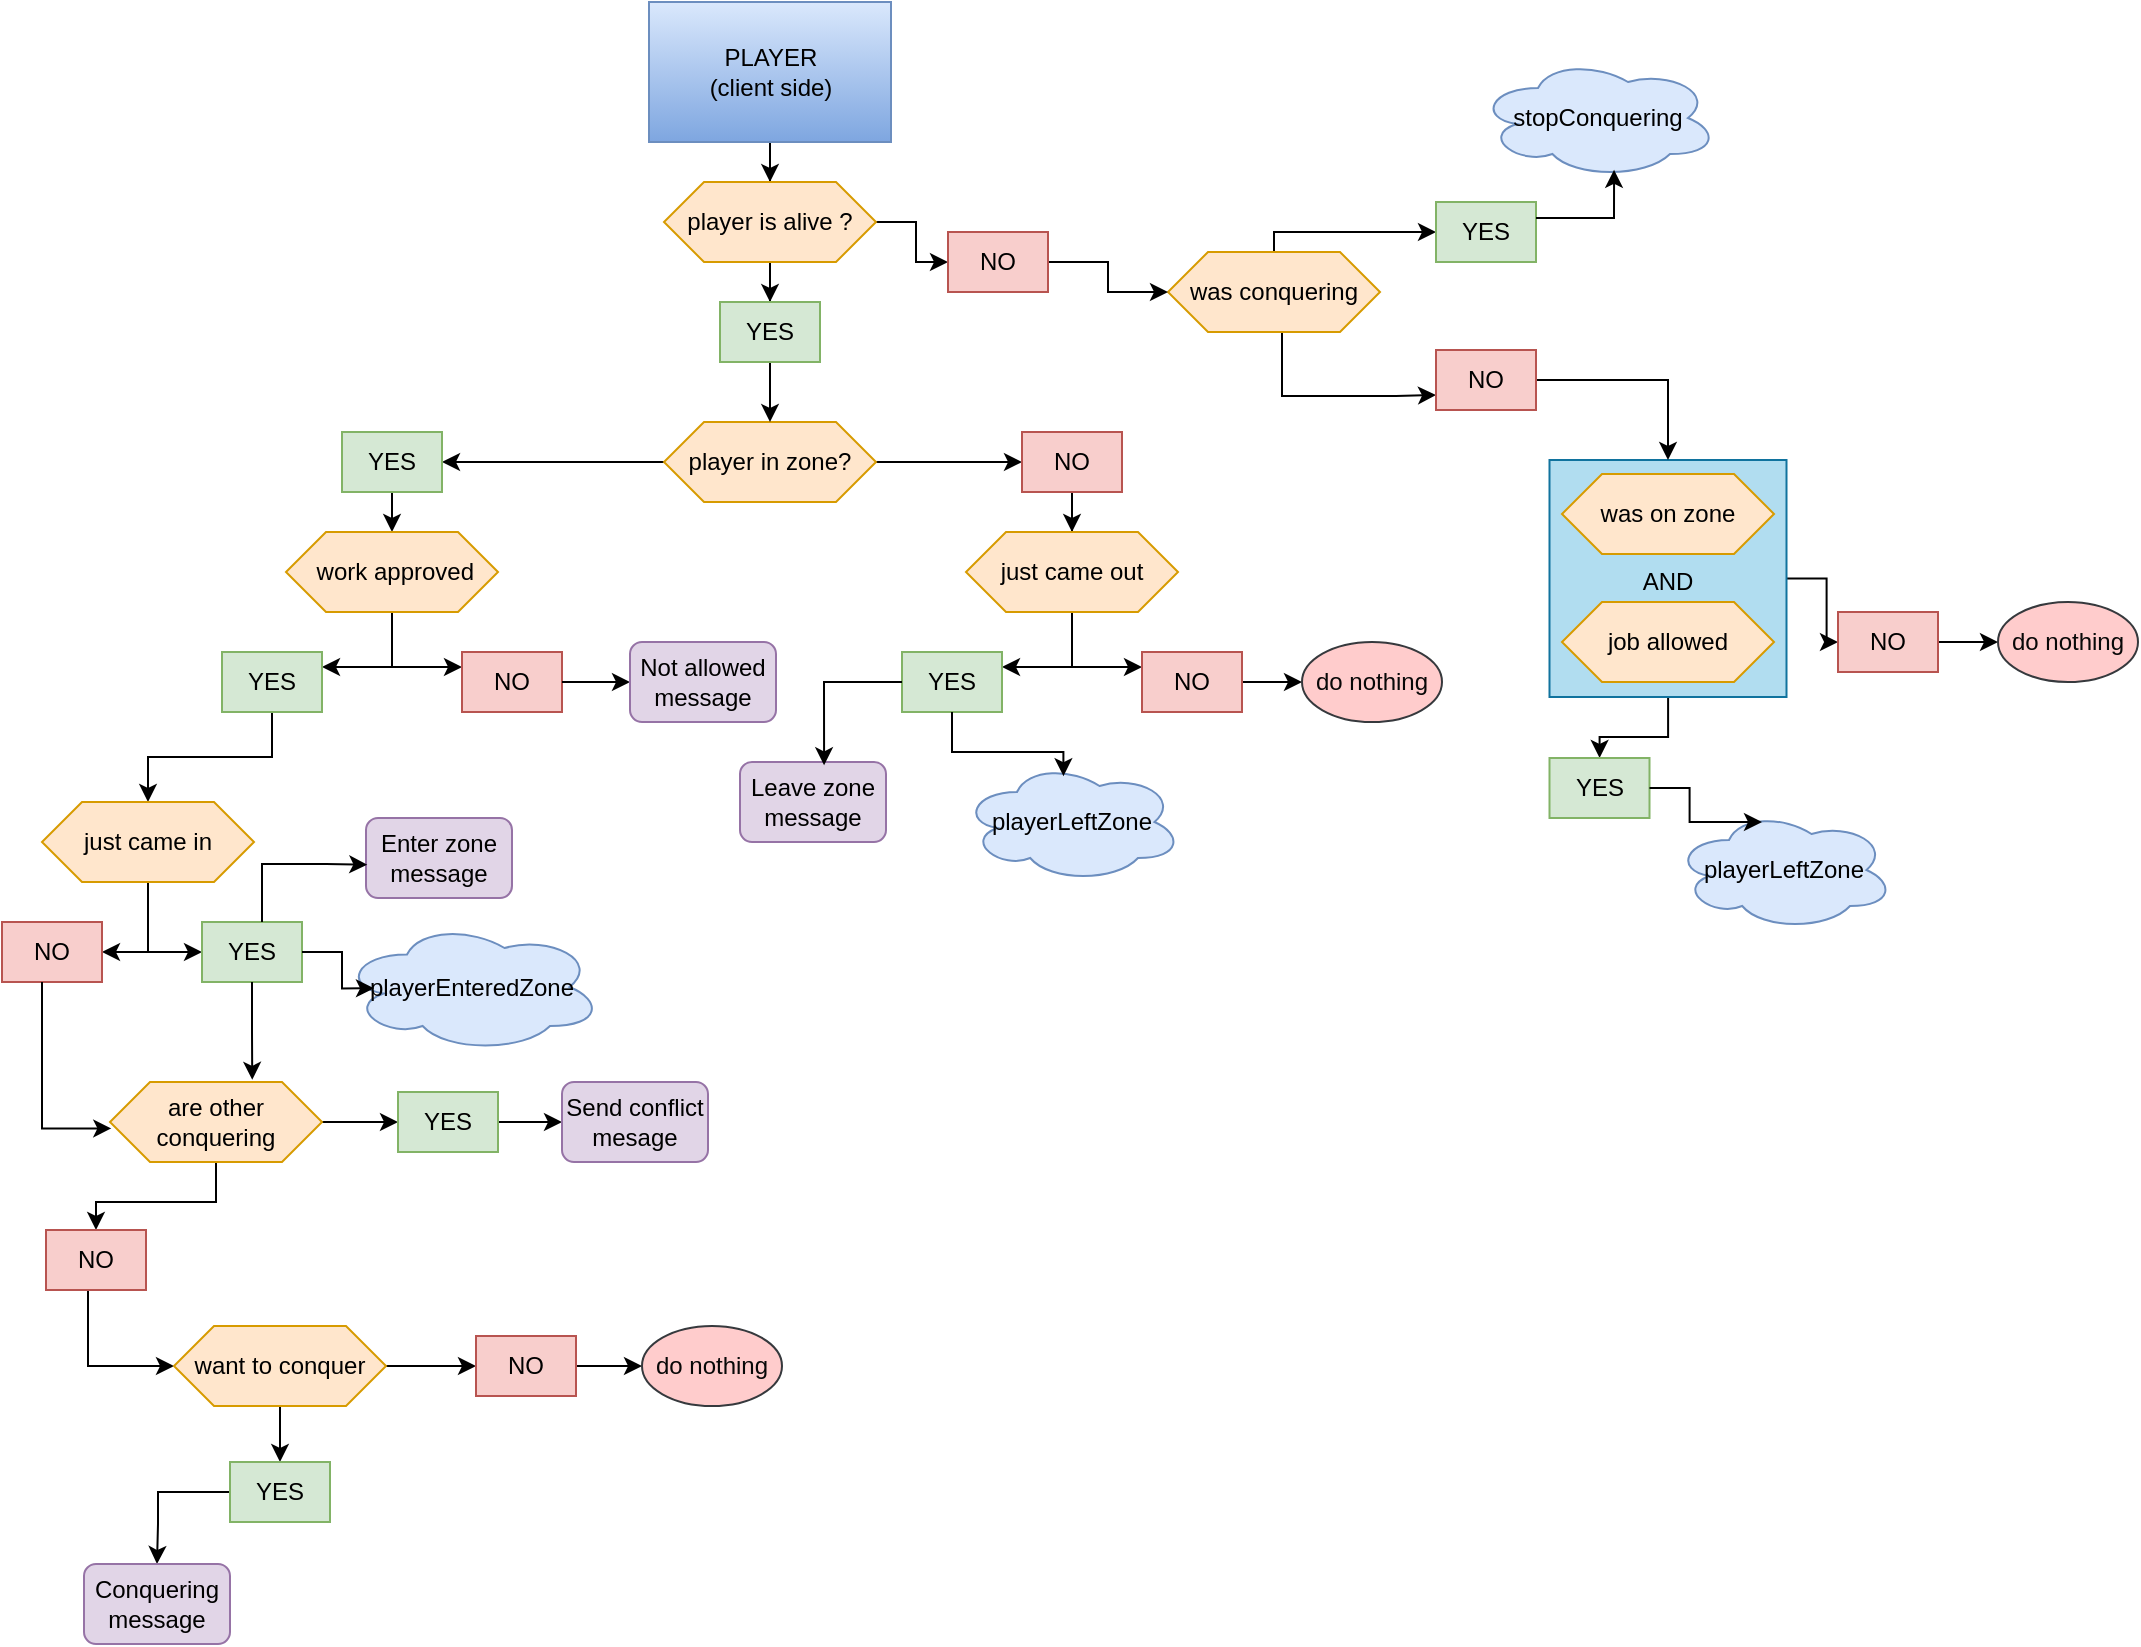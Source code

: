 <mxfile version="24.7.8">
  <diagram name="Página-1" id="OSh0y8ow7ZwcZCNEwB8L">
    <mxGraphModel dx="1199" dy="651" grid="0" gridSize="10" guides="1" tooltips="1" connect="1" arrows="1" fold="1" page="1" pageScale="1" pageWidth="827" pageHeight="1169" math="0" shadow="0">
      <root>
        <mxCell id="0" />
        <mxCell id="1" parent="0" />
        <mxCell id="Vn6lrdpjVvFAqSHbzr8f-161" style="edgeStyle=orthogonalEdgeStyle;rounded=0;orthogonalLoop=1;jettySize=auto;html=1;entryX=0;entryY=0.5;entryDx=0;entryDy=0;" edge="1" parent="1" source="Vn6lrdpjVvFAqSHbzr8f-154" target="Vn6lrdpjVvFAqSHbzr8f-159">
          <mxGeometry relative="1" as="geometry" />
        </mxCell>
        <mxCell id="Vn6lrdpjVvFAqSHbzr8f-163" style="edgeStyle=orthogonalEdgeStyle;rounded=0;orthogonalLoop=1;jettySize=auto;html=1;" edge="1" parent="1" source="Vn6lrdpjVvFAqSHbzr8f-154" target="Vn6lrdpjVvFAqSHbzr8f-75">
          <mxGeometry relative="1" as="geometry" />
        </mxCell>
        <mxCell id="Vn6lrdpjVvFAqSHbzr8f-154" value="" style="whiteSpace=wrap;html=1;aspect=fixed;fillColor=#b1ddf0;strokeColor=#10739e;" vertex="1" parent="1">
          <mxGeometry x="793.75" y="229" width="118.5" height="118.5" as="geometry" />
        </mxCell>
        <mxCell id="Vn6lrdpjVvFAqSHbzr8f-62" style="edgeStyle=orthogonalEdgeStyle;rounded=0;orthogonalLoop=1;jettySize=auto;html=1;entryX=0.5;entryY=0;entryDx=0;entryDy=0;" edge="1" parent="1" source="Vn6lrdpjVvFAqSHbzr8f-1" target="Vn6lrdpjVvFAqSHbzr8f-61">
          <mxGeometry relative="1" as="geometry" />
        </mxCell>
        <mxCell id="Vn6lrdpjVvFAqSHbzr8f-1" value="PLAYER&lt;div&gt;(client side)&lt;/div&gt;" style="rounded=0;whiteSpace=wrap;html=1;fillColor=#dae8fc;strokeColor=#6c8ebf;gradientColor=#7ea6e0;" vertex="1" parent="1">
          <mxGeometry x="343.5" width="121" height="70" as="geometry" />
        </mxCell>
        <mxCell id="Vn6lrdpjVvFAqSHbzr8f-40" style="edgeStyle=orthogonalEdgeStyle;rounded=0;orthogonalLoop=1;jettySize=auto;html=1;entryX=1;entryY=0.5;entryDx=0;entryDy=0;" edge="1" parent="1" source="Vn6lrdpjVvFAqSHbzr8f-2" target="Vn6lrdpjVvFAqSHbzr8f-6">
          <mxGeometry relative="1" as="geometry" />
        </mxCell>
        <mxCell id="Vn6lrdpjVvFAqSHbzr8f-41" style="edgeStyle=orthogonalEdgeStyle;rounded=0;orthogonalLoop=1;jettySize=auto;html=1;entryX=0;entryY=0.5;entryDx=0;entryDy=0;" edge="1" parent="1" source="Vn6lrdpjVvFAqSHbzr8f-2" target="Vn6lrdpjVvFAqSHbzr8f-7">
          <mxGeometry relative="1" as="geometry" />
        </mxCell>
        <mxCell id="Vn6lrdpjVvFAqSHbzr8f-2" value="player in zone?" style="shape=hexagon;perimeter=hexagonPerimeter2;whiteSpace=wrap;html=1;fixedSize=1;fillColor=#ffe6cc;strokeColor=#d79b00;" vertex="1" parent="1">
          <mxGeometry x="351" y="210" width="106" height="40" as="geometry" />
        </mxCell>
        <mxCell id="Vn6lrdpjVvFAqSHbzr8f-45" style="edgeStyle=orthogonalEdgeStyle;rounded=0;orthogonalLoop=1;jettySize=auto;html=1;entryX=0.5;entryY=0;entryDx=0;entryDy=0;" edge="1" parent="1" source="Vn6lrdpjVvFAqSHbzr8f-6">
          <mxGeometry relative="1" as="geometry">
            <mxPoint x="215.0" y="265" as="targetPoint" />
          </mxGeometry>
        </mxCell>
        <mxCell id="Vn6lrdpjVvFAqSHbzr8f-6" value="YES" style="rounded=0;whiteSpace=wrap;html=1;fillColor=#d5e8d4;strokeColor=#82b366;" vertex="1" parent="1">
          <mxGeometry x="190" y="215" width="50" height="30" as="geometry" />
        </mxCell>
        <mxCell id="Vn6lrdpjVvFAqSHbzr8f-44" style="edgeStyle=orthogonalEdgeStyle;rounded=0;orthogonalLoop=1;jettySize=auto;html=1;entryX=0.5;entryY=0;entryDx=0;entryDy=0;" edge="1" parent="1" source="Vn6lrdpjVvFAqSHbzr8f-7" target="Vn6lrdpjVvFAqSHbzr8f-43">
          <mxGeometry relative="1" as="geometry" />
        </mxCell>
        <mxCell id="Vn6lrdpjVvFAqSHbzr8f-7" value="NO" style="rounded=0;whiteSpace=wrap;html=1;fillColor=#f8cecc;strokeColor=#b85450;" vertex="1" parent="1">
          <mxGeometry x="530" y="215" width="50" height="30" as="geometry" />
        </mxCell>
        <mxCell id="Vn6lrdpjVvFAqSHbzr8f-20" value="playerLeftZone" style="ellipse;shape=cloud;whiteSpace=wrap;html=1;fillColor=#dae8fc;strokeColor=#6c8ebf;" vertex="1" parent="1">
          <mxGeometry x="856" y="404" width="110" height="60" as="geometry" />
        </mxCell>
        <mxCell id="Vn6lrdpjVvFAqSHbzr8f-49" style="edgeStyle=orthogonalEdgeStyle;rounded=0;orthogonalLoop=1;jettySize=auto;html=1;entryX=0;entryY=0.25;entryDx=0;entryDy=0;" edge="1" parent="1" source="Vn6lrdpjVvFAqSHbzr8f-43" target="Vn6lrdpjVvFAqSHbzr8f-46">
          <mxGeometry relative="1" as="geometry" />
        </mxCell>
        <mxCell id="Vn6lrdpjVvFAqSHbzr8f-51" style="edgeStyle=orthogonalEdgeStyle;rounded=0;orthogonalLoop=1;jettySize=auto;html=1;entryX=1;entryY=0.25;entryDx=0;entryDy=0;" edge="1" parent="1" source="Vn6lrdpjVvFAqSHbzr8f-43" target="Vn6lrdpjVvFAqSHbzr8f-50">
          <mxGeometry relative="1" as="geometry" />
        </mxCell>
        <mxCell id="Vn6lrdpjVvFAqSHbzr8f-43" value="just came out" style="shape=hexagon;perimeter=hexagonPerimeter2;whiteSpace=wrap;html=1;fixedSize=1;fillColor=#ffe6cc;strokeColor=#d79b00;" vertex="1" parent="1">
          <mxGeometry x="502" y="265" width="106" height="40" as="geometry" />
        </mxCell>
        <mxCell id="Vn6lrdpjVvFAqSHbzr8f-58" style="edgeStyle=orthogonalEdgeStyle;rounded=0;orthogonalLoop=1;jettySize=auto;html=1;" edge="1" parent="1" source="Vn6lrdpjVvFAqSHbzr8f-46" target="Vn6lrdpjVvFAqSHbzr8f-57">
          <mxGeometry relative="1" as="geometry" />
        </mxCell>
        <mxCell id="Vn6lrdpjVvFAqSHbzr8f-46" value="NO" style="rounded=0;whiteSpace=wrap;html=1;fillColor=#f8cecc;strokeColor=#b85450;" vertex="1" parent="1">
          <mxGeometry x="590" y="325" width="50" height="30" as="geometry" />
        </mxCell>
        <mxCell id="Vn6lrdpjVvFAqSHbzr8f-50" value="YES" style="rounded=0;whiteSpace=wrap;html=1;fillColor=#d5e8d4;strokeColor=#82b366;" vertex="1" parent="1">
          <mxGeometry x="470" y="325" width="50" height="30" as="geometry" />
        </mxCell>
        <mxCell id="Vn6lrdpjVvFAqSHbzr8f-52" style="edgeStyle=orthogonalEdgeStyle;rounded=0;orthogonalLoop=1;jettySize=auto;html=1;entryX=0;entryY=0.25;entryDx=0;entryDy=0;" edge="1" parent="1" source="Vn6lrdpjVvFAqSHbzr8f-54" target="Vn6lrdpjVvFAqSHbzr8f-55">
          <mxGeometry relative="1" as="geometry" />
        </mxCell>
        <mxCell id="Vn6lrdpjVvFAqSHbzr8f-53" style="edgeStyle=orthogonalEdgeStyle;rounded=0;orthogonalLoop=1;jettySize=auto;html=1;entryX=1;entryY=0.25;entryDx=0;entryDy=0;" edge="1" parent="1" source="Vn6lrdpjVvFAqSHbzr8f-54" target="Vn6lrdpjVvFAqSHbzr8f-56">
          <mxGeometry relative="1" as="geometry" />
        </mxCell>
        <mxCell id="Vn6lrdpjVvFAqSHbzr8f-54" value="&amp;nbsp;work approved" style="shape=hexagon;perimeter=hexagonPerimeter2;whiteSpace=wrap;html=1;fixedSize=1;fillColor=#ffe6cc;strokeColor=#d79b00;" vertex="1" parent="1">
          <mxGeometry x="162" y="265" width="106" height="40" as="geometry" />
        </mxCell>
        <mxCell id="Vn6lrdpjVvFAqSHbzr8f-55" value="NO" style="rounded=0;whiteSpace=wrap;html=1;fillColor=#f8cecc;strokeColor=#b85450;" vertex="1" parent="1">
          <mxGeometry x="250" y="325" width="50" height="30" as="geometry" />
        </mxCell>
        <mxCell id="Vn6lrdpjVvFAqSHbzr8f-83" style="edgeStyle=orthogonalEdgeStyle;rounded=0;orthogonalLoop=1;jettySize=auto;html=1;entryX=0.5;entryY=0;entryDx=0;entryDy=0;" edge="1" parent="1" source="Vn6lrdpjVvFAqSHbzr8f-56" target="Vn6lrdpjVvFAqSHbzr8f-82">
          <mxGeometry relative="1" as="geometry" />
        </mxCell>
        <mxCell id="Vn6lrdpjVvFAqSHbzr8f-56" value="YES" style="rounded=0;whiteSpace=wrap;html=1;fillColor=#d5e8d4;strokeColor=#82b366;" vertex="1" parent="1">
          <mxGeometry x="130" y="325" width="50" height="30" as="geometry" />
        </mxCell>
        <mxCell id="Vn6lrdpjVvFAqSHbzr8f-57" value="&lt;font color=&quot;#080808&quot;&gt;do nothing&lt;/font&gt;" style="ellipse;whiteSpace=wrap;html=1;fillColor=#ffcccc;strokeColor=#36393d;fillStyle=solid;" vertex="1" parent="1">
          <mxGeometry x="670" y="320" width="70" height="40" as="geometry" />
        </mxCell>
        <mxCell id="Vn6lrdpjVvFAqSHbzr8f-64" style="edgeStyle=orthogonalEdgeStyle;rounded=0;orthogonalLoop=1;jettySize=auto;html=1;" edge="1" parent="1" source="Vn6lrdpjVvFAqSHbzr8f-61" target="Vn6lrdpjVvFAqSHbzr8f-63">
          <mxGeometry relative="1" as="geometry" />
        </mxCell>
        <mxCell id="Vn6lrdpjVvFAqSHbzr8f-139" style="edgeStyle=orthogonalEdgeStyle;rounded=0;orthogonalLoop=1;jettySize=auto;html=1;entryX=0;entryY=0.5;entryDx=0;entryDy=0;" edge="1" parent="1" source="Vn6lrdpjVvFAqSHbzr8f-61" target="Vn6lrdpjVvFAqSHbzr8f-138">
          <mxGeometry relative="1" as="geometry" />
        </mxCell>
        <mxCell id="Vn6lrdpjVvFAqSHbzr8f-61" value="player is alive ?" style="shape=hexagon;perimeter=hexagonPerimeter2;whiteSpace=wrap;html=1;fixedSize=1;fillColor=#ffe6cc;strokeColor=#d79b00;" vertex="1" parent="1">
          <mxGeometry x="351" y="90" width="106" height="40" as="geometry" />
        </mxCell>
        <mxCell id="Vn6lrdpjVvFAqSHbzr8f-65" style="edgeStyle=orthogonalEdgeStyle;rounded=0;orthogonalLoop=1;jettySize=auto;html=1;entryX=0.5;entryY=0;entryDx=0;entryDy=0;" edge="1" parent="1" source="Vn6lrdpjVvFAqSHbzr8f-63" target="Vn6lrdpjVvFAqSHbzr8f-2">
          <mxGeometry relative="1" as="geometry" />
        </mxCell>
        <mxCell id="Vn6lrdpjVvFAqSHbzr8f-63" value="YES" style="rounded=0;whiteSpace=wrap;html=1;fillColor=#d5e8d4;strokeColor=#82b366;" vertex="1" parent="1">
          <mxGeometry x="379" y="150" width="50" height="30" as="geometry" />
        </mxCell>
        <mxCell id="Vn6lrdpjVvFAqSHbzr8f-68" value="was on zone" style="shape=hexagon;perimeter=hexagonPerimeter2;whiteSpace=wrap;html=1;fixedSize=1;fillColor=#ffe6cc;strokeColor=#d79b00;" vertex="1" parent="1">
          <mxGeometry x="800" y="236" width="106" height="40" as="geometry" />
        </mxCell>
        <mxCell id="Vn6lrdpjVvFAqSHbzr8f-75" value="YES" style="rounded=0;whiteSpace=wrap;html=1;fillColor=#d5e8d4;strokeColor=#82b366;" vertex="1" parent="1">
          <mxGeometry x="793.75" y="378" width="50" height="30" as="geometry" />
        </mxCell>
        <mxCell id="Vn6lrdpjVvFAqSHbzr8f-80" value="playerLeftZone" style="ellipse;shape=cloud;whiteSpace=wrap;html=1;fillColor=#dae8fc;strokeColor=#6c8ebf;" vertex="1" parent="1">
          <mxGeometry x="500" y="380" width="110" height="60" as="geometry" />
        </mxCell>
        <mxCell id="Vn6lrdpjVvFAqSHbzr8f-87" style="edgeStyle=orthogonalEdgeStyle;rounded=0;orthogonalLoop=1;jettySize=auto;html=1;entryX=0;entryY=0.5;entryDx=0;entryDy=0;" edge="1" parent="1" source="Vn6lrdpjVvFAqSHbzr8f-82" target="Vn6lrdpjVvFAqSHbzr8f-86">
          <mxGeometry relative="1" as="geometry" />
        </mxCell>
        <mxCell id="Vn6lrdpjVvFAqSHbzr8f-89" style="edgeStyle=orthogonalEdgeStyle;rounded=0;orthogonalLoop=1;jettySize=auto;html=1;entryX=1;entryY=0.5;entryDx=0;entryDy=0;" edge="1" parent="1" source="Vn6lrdpjVvFAqSHbzr8f-82" target="Vn6lrdpjVvFAqSHbzr8f-88">
          <mxGeometry relative="1" as="geometry" />
        </mxCell>
        <mxCell id="Vn6lrdpjVvFAqSHbzr8f-82" value="just came in" style="shape=hexagon;perimeter=hexagonPerimeter2;whiteSpace=wrap;html=1;fixedSize=1;fillColor=#ffe6cc;strokeColor=#d79b00;" vertex="1" parent="1">
          <mxGeometry x="40" y="400" width="106" height="40" as="geometry" />
        </mxCell>
        <mxCell id="Vn6lrdpjVvFAqSHbzr8f-85" style="edgeStyle=orthogonalEdgeStyle;rounded=0;orthogonalLoop=1;jettySize=auto;html=1;entryX=0.461;entryY=0.118;entryDx=0;entryDy=0;entryPerimeter=0;" edge="1" parent="1" source="Vn6lrdpjVvFAqSHbzr8f-50" target="Vn6lrdpjVvFAqSHbzr8f-80">
          <mxGeometry relative="1" as="geometry">
            <Array as="points">
              <mxPoint x="495" y="375" />
              <mxPoint x="551" y="375" />
            </Array>
          </mxGeometry>
        </mxCell>
        <mxCell id="Vn6lrdpjVvFAqSHbzr8f-86" value="YES" style="rounded=0;whiteSpace=wrap;html=1;fillColor=#d5e8d4;strokeColor=#82b366;" vertex="1" parent="1">
          <mxGeometry x="120" y="460" width="50" height="30" as="geometry" />
        </mxCell>
        <mxCell id="Vn6lrdpjVvFAqSHbzr8f-88" value="NO" style="rounded=0;whiteSpace=wrap;html=1;fillColor=#f8cecc;strokeColor=#b85450;" vertex="1" parent="1">
          <mxGeometry x="20" y="460" width="50" height="30" as="geometry" />
        </mxCell>
        <mxCell id="Vn6lrdpjVvFAqSHbzr8f-92" value="playerEnteredZone" style="ellipse;shape=cloud;whiteSpace=wrap;html=1;fillColor=#dae8fc;strokeColor=#6c8ebf;" vertex="1" parent="1">
          <mxGeometry x="190" y="460" width="130" height="65" as="geometry" />
        </mxCell>
        <mxCell id="Vn6lrdpjVvFAqSHbzr8f-93" style="edgeStyle=orthogonalEdgeStyle;rounded=0;orthogonalLoop=1;jettySize=auto;html=1;entryX=0.123;entryY=0.51;entryDx=0;entryDy=0;entryPerimeter=0;" edge="1" parent="1" source="Vn6lrdpjVvFAqSHbzr8f-86" target="Vn6lrdpjVvFAqSHbzr8f-92">
          <mxGeometry relative="1" as="geometry" />
        </mxCell>
        <mxCell id="Vn6lrdpjVvFAqSHbzr8f-100" style="edgeStyle=orthogonalEdgeStyle;rounded=0;orthogonalLoop=1;jettySize=auto;html=1;entryX=0;entryY=0;entryDx=0;entryDy=20;entryPerimeter=0;" edge="1" parent="1" source="Vn6lrdpjVvFAqSHbzr8f-55">
          <mxGeometry relative="1" as="geometry">
            <mxPoint x="334" y="340" as="targetPoint" />
          </mxGeometry>
        </mxCell>
        <mxCell id="Vn6lrdpjVvFAqSHbzr8f-112" style="edgeStyle=orthogonalEdgeStyle;rounded=0;orthogonalLoop=1;jettySize=auto;html=1;entryX=0.5;entryY=0;entryDx=0;entryDy=0;" edge="1" parent="1" source="Vn6lrdpjVvFAqSHbzr8f-102" target="Vn6lrdpjVvFAqSHbzr8f-105">
          <mxGeometry relative="1" as="geometry" />
        </mxCell>
        <mxCell id="Vn6lrdpjVvFAqSHbzr8f-114" style="edgeStyle=orthogonalEdgeStyle;rounded=0;orthogonalLoop=1;jettySize=auto;html=1;" edge="1" parent="1" source="Vn6lrdpjVvFAqSHbzr8f-102" target="Vn6lrdpjVvFAqSHbzr8f-113">
          <mxGeometry relative="1" as="geometry" />
        </mxCell>
        <mxCell id="Vn6lrdpjVvFAqSHbzr8f-102" value="are other conquering" style="shape=hexagon;perimeter=hexagonPerimeter2;whiteSpace=wrap;html=1;fixedSize=1;fillColor=#ffe6cc;strokeColor=#d79b00;" vertex="1" parent="1">
          <mxGeometry x="74" y="540" width="106" height="40" as="geometry" />
        </mxCell>
        <mxCell id="Vn6lrdpjVvFAqSHbzr8f-103" style="edgeStyle=orthogonalEdgeStyle;rounded=0;orthogonalLoop=1;jettySize=auto;html=1;entryX=0.006;entryY=0.58;entryDx=0;entryDy=0;entryPerimeter=0;" edge="1" parent="1" source="Vn6lrdpjVvFAqSHbzr8f-88" target="Vn6lrdpjVvFAqSHbzr8f-102">
          <mxGeometry relative="1" as="geometry">
            <Array as="points">
              <mxPoint x="40" y="563" />
            </Array>
          </mxGeometry>
        </mxCell>
        <mxCell id="Vn6lrdpjVvFAqSHbzr8f-104" style="edgeStyle=orthogonalEdgeStyle;rounded=0;orthogonalLoop=1;jettySize=auto;html=1;entryX=0.671;entryY=-0.027;entryDx=0;entryDy=0;entryPerimeter=0;" edge="1" parent="1" source="Vn6lrdpjVvFAqSHbzr8f-86" target="Vn6lrdpjVvFAqSHbzr8f-102">
          <mxGeometry relative="1" as="geometry" />
        </mxCell>
        <mxCell id="Vn6lrdpjVvFAqSHbzr8f-120" style="edgeStyle=orthogonalEdgeStyle;rounded=0;orthogonalLoop=1;jettySize=auto;html=1;entryX=0;entryY=0.5;entryDx=0;entryDy=0;" edge="1" parent="1" source="Vn6lrdpjVvFAqSHbzr8f-105" target="Vn6lrdpjVvFAqSHbzr8f-118">
          <mxGeometry relative="1" as="geometry">
            <Array as="points">
              <mxPoint x="63" y="682" />
            </Array>
          </mxGeometry>
        </mxCell>
        <mxCell id="Vn6lrdpjVvFAqSHbzr8f-105" value="NO" style="rounded=0;whiteSpace=wrap;html=1;fillColor=#f8cecc;strokeColor=#b85450;" vertex="1" parent="1">
          <mxGeometry x="42" y="614" width="50" height="30" as="geometry" />
        </mxCell>
        <mxCell id="Vn6lrdpjVvFAqSHbzr8f-110" value="Not allowed message" style="rounded=1;whiteSpace=wrap;html=1;fillColor=#e1d5e7;strokeColor=#9673a6;" vertex="1" parent="1">
          <mxGeometry x="334" y="320" width="73" height="40" as="geometry" />
        </mxCell>
        <mxCell id="Vn6lrdpjVvFAqSHbzr8f-117" style="edgeStyle=orthogonalEdgeStyle;rounded=0;orthogonalLoop=1;jettySize=auto;html=1;" edge="1" parent="1" source="Vn6lrdpjVvFAqSHbzr8f-113" target="Vn6lrdpjVvFAqSHbzr8f-116">
          <mxGeometry relative="1" as="geometry" />
        </mxCell>
        <mxCell id="Vn6lrdpjVvFAqSHbzr8f-113" value="YES" style="rounded=0;whiteSpace=wrap;html=1;fillColor=#d5e8d4;strokeColor=#82b366;" vertex="1" parent="1">
          <mxGeometry x="218" y="545" width="50" height="30" as="geometry" />
        </mxCell>
        <mxCell id="Vn6lrdpjVvFAqSHbzr8f-116" value="Send conflict mesage" style="rounded=1;whiteSpace=wrap;html=1;fillColor=#e1d5e7;strokeColor=#9673a6;" vertex="1" parent="1">
          <mxGeometry x="300" y="540" width="73" height="40" as="geometry" />
        </mxCell>
        <mxCell id="Vn6lrdpjVvFAqSHbzr8f-122" style="edgeStyle=orthogonalEdgeStyle;rounded=0;orthogonalLoop=1;jettySize=auto;html=1;entryX=0.5;entryY=0;entryDx=0;entryDy=0;" edge="1" parent="1" source="Vn6lrdpjVvFAqSHbzr8f-118" target="Vn6lrdpjVvFAqSHbzr8f-121">
          <mxGeometry relative="1" as="geometry" />
        </mxCell>
        <mxCell id="Vn6lrdpjVvFAqSHbzr8f-124" style="edgeStyle=orthogonalEdgeStyle;rounded=0;orthogonalLoop=1;jettySize=auto;html=1;" edge="1" parent="1" source="Vn6lrdpjVvFAqSHbzr8f-118" target="Vn6lrdpjVvFAqSHbzr8f-123">
          <mxGeometry relative="1" as="geometry" />
        </mxCell>
        <mxCell id="Vn6lrdpjVvFAqSHbzr8f-118" value="want to conquer" style="shape=hexagon;perimeter=hexagonPerimeter2;whiteSpace=wrap;html=1;fixedSize=1;fillColor=#ffe6cc;strokeColor=#d79b00;" vertex="1" parent="1">
          <mxGeometry x="106" y="662" width="106" height="40" as="geometry" />
        </mxCell>
        <mxCell id="Vn6lrdpjVvFAqSHbzr8f-134" style="edgeStyle=orthogonalEdgeStyle;rounded=0;orthogonalLoop=1;jettySize=auto;html=1;entryX=0.5;entryY=0;entryDx=0;entryDy=0;" edge="1" parent="1" source="Vn6lrdpjVvFAqSHbzr8f-121" target="Vn6lrdpjVvFAqSHbzr8f-133">
          <mxGeometry relative="1" as="geometry">
            <Array as="points">
              <mxPoint x="98" y="745" />
              <mxPoint x="98" y="761" />
              <mxPoint x="98" y="761" />
            </Array>
          </mxGeometry>
        </mxCell>
        <mxCell id="Vn6lrdpjVvFAqSHbzr8f-121" value="YES" style="rounded=0;whiteSpace=wrap;html=1;fillColor=#d5e8d4;strokeColor=#82b366;" vertex="1" parent="1">
          <mxGeometry x="134" y="730" width="50" height="30" as="geometry" />
        </mxCell>
        <mxCell id="Vn6lrdpjVvFAqSHbzr8f-126" style="edgeStyle=orthogonalEdgeStyle;rounded=0;orthogonalLoop=1;jettySize=auto;html=1;" edge="1" parent="1" source="Vn6lrdpjVvFAqSHbzr8f-123" target="Vn6lrdpjVvFAqSHbzr8f-125">
          <mxGeometry relative="1" as="geometry" />
        </mxCell>
        <mxCell id="Vn6lrdpjVvFAqSHbzr8f-123" value="NO" style="rounded=0;whiteSpace=wrap;html=1;fillColor=#f8cecc;strokeColor=#b85450;" vertex="1" parent="1">
          <mxGeometry x="257" y="667" width="50" height="30" as="geometry" />
        </mxCell>
        <mxCell id="Vn6lrdpjVvFAqSHbzr8f-125" value="&lt;font color=&quot;#080808&quot;&gt;do nothing&lt;/font&gt;" style="ellipse;whiteSpace=wrap;html=1;fillColor=#ffcccc;strokeColor=#36393d;fillStyle=solid;" vertex="1" parent="1">
          <mxGeometry x="340" y="662" width="70" height="40" as="geometry" />
        </mxCell>
        <mxCell id="Vn6lrdpjVvFAqSHbzr8f-128" value="Leave zone message" style="rounded=1;whiteSpace=wrap;html=1;fillColor=#e1d5e7;strokeColor=#9673a6;" vertex="1" parent="1">
          <mxGeometry x="389" y="380" width="73" height="40" as="geometry" />
        </mxCell>
        <mxCell id="Vn6lrdpjVvFAqSHbzr8f-129" style="edgeStyle=orthogonalEdgeStyle;rounded=0;orthogonalLoop=1;jettySize=auto;html=1;entryX=0.576;entryY=0.041;entryDx=0;entryDy=0;entryPerimeter=0;" edge="1" parent="1" source="Vn6lrdpjVvFAqSHbzr8f-50" target="Vn6lrdpjVvFAqSHbzr8f-128">
          <mxGeometry relative="1" as="geometry" />
        </mxCell>
        <mxCell id="Vn6lrdpjVvFAqSHbzr8f-130" value="Enter zone message" style="rounded=1;whiteSpace=wrap;html=1;fillColor=#e1d5e7;strokeColor=#9673a6;" vertex="1" parent="1">
          <mxGeometry x="202" y="408" width="73" height="40" as="geometry" />
        </mxCell>
        <mxCell id="Vn6lrdpjVvFAqSHbzr8f-132" style="edgeStyle=orthogonalEdgeStyle;rounded=0;orthogonalLoop=1;jettySize=auto;html=1;entryX=0.009;entryY=0.583;entryDx=0;entryDy=0;entryPerimeter=0;" edge="1" parent="1" source="Vn6lrdpjVvFAqSHbzr8f-86" target="Vn6lrdpjVvFAqSHbzr8f-130">
          <mxGeometry relative="1" as="geometry">
            <Array as="points">
              <mxPoint x="150" y="431" />
              <mxPoint x="182" y="431" />
            </Array>
          </mxGeometry>
        </mxCell>
        <mxCell id="Vn6lrdpjVvFAqSHbzr8f-133" value="Conquering message" style="rounded=1;whiteSpace=wrap;html=1;fillColor=#e1d5e7;strokeColor=#9673a6;" vertex="1" parent="1">
          <mxGeometry x="61" y="781" width="73" height="40" as="geometry" />
        </mxCell>
        <mxCell id="Vn6lrdpjVvFAqSHbzr8f-143" style="edgeStyle=orthogonalEdgeStyle;rounded=0;orthogonalLoop=1;jettySize=auto;html=1;entryX=0;entryY=0.75;entryDx=0;entryDy=0;" edge="1" parent="1" source="Vn6lrdpjVvFAqSHbzr8f-135" target="Vn6lrdpjVvFAqSHbzr8f-142">
          <mxGeometry relative="1" as="geometry">
            <Array as="points">
              <mxPoint x="660" y="197" />
              <mxPoint x="717" y="197" />
            </Array>
          </mxGeometry>
        </mxCell>
        <mxCell id="Vn6lrdpjVvFAqSHbzr8f-144" style="edgeStyle=orthogonalEdgeStyle;rounded=0;orthogonalLoop=1;jettySize=auto;html=1;entryX=0;entryY=0.5;entryDx=0;entryDy=0;" edge="1" parent="1" source="Vn6lrdpjVvFAqSHbzr8f-135" target="Vn6lrdpjVvFAqSHbzr8f-141">
          <mxGeometry relative="1" as="geometry">
            <Array as="points">
              <mxPoint x="656" y="115" />
            </Array>
          </mxGeometry>
        </mxCell>
        <mxCell id="Vn6lrdpjVvFAqSHbzr8f-135" value="was conquering" style="shape=hexagon;perimeter=hexagonPerimeter2;whiteSpace=wrap;html=1;fixedSize=1;fillColor=#ffe6cc;strokeColor=#d79b00;" vertex="1" parent="1">
          <mxGeometry x="603" y="125" width="106" height="40" as="geometry" />
        </mxCell>
        <mxCell id="Vn6lrdpjVvFAqSHbzr8f-140" style="edgeStyle=orthogonalEdgeStyle;rounded=0;orthogonalLoop=1;jettySize=auto;html=1;entryX=0;entryY=0.5;entryDx=0;entryDy=0;" edge="1" parent="1" source="Vn6lrdpjVvFAqSHbzr8f-138" target="Vn6lrdpjVvFAqSHbzr8f-135">
          <mxGeometry relative="1" as="geometry" />
        </mxCell>
        <mxCell id="Vn6lrdpjVvFAqSHbzr8f-138" value="NO" style="rounded=0;whiteSpace=wrap;html=1;fillColor=#f8cecc;strokeColor=#b85450;" vertex="1" parent="1">
          <mxGeometry x="493" y="115" width="50" height="30" as="geometry" />
        </mxCell>
        <mxCell id="Vn6lrdpjVvFAqSHbzr8f-141" value="YES" style="rounded=0;whiteSpace=wrap;html=1;fillColor=#d5e8d4;strokeColor=#82b366;" vertex="1" parent="1">
          <mxGeometry x="737" y="100" width="50" height="30" as="geometry" />
        </mxCell>
        <mxCell id="Vn6lrdpjVvFAqSHbzr8f-157" style="edgeStyle=orthogonalEdgeStyle;rounded=0;orthogonalLoop=1;jettySize=auto;html=1;entryX=0.5;entryY=0;entryDx=0;entryDy=0;" edge="1" parent="1" source="Vn6lrdpjVvFAqSHbzr8f-142" target="Vn6lrdpjVvFAqSHbzr8f-154">
          <mxGeometry relative="1" as="geometry" />
        </mxCell>
        <mxCell id="Vn6lrdpjVvFAqSHbzr8f-142" value="NO" style="rounded=0;whiteSpace=wrap;html=1;fillColor=#f8cecc;strokeColor=#b85450;" vertex="1" parent="1">
          <mxGeometry x="737" y="174" width="50" height="30" as="geometry" />
        </mxCell>
        <mxCell id="Vn6lrdpjVvFAqSHbzr8f-145" value="stopConquering" style="ellipse;shape=cloud;whiteSpace=wrap;html=1;fillColor=#dae8fc;strokeColor=#6c8ebf;" vertex="1" parent="1">
          <mxGeometry x="758" y="28" width="120" height="60" as="geometry" />
        </mxCell>
        <mxCell id="Vn6lrdpjVvFAqSHbzr8f-149" style="edgeStyle=orthogonalEdgeStyle;rounded=0;orthogonalLoop=1;jettySize=auto;html=1;entryX=0.567;entryY=0.932;entryDx=0;entryDy=0;entryPerimeter=0;" edge="1" parent="1" source="Vn6lrdpjVvFAqSHbzr8f-141" target="Vn6lrdpjVvFAqSHbzr8f-145">
          <mxGeometry relative="1" as="geometry">
            <Array as="points">
              <mxPoint x="826" y="108" />
            </Array>
          </mxGeometry>
        </mxCell>
        <mxCell id="Vn6lrdpjVvFAqSHbzr8f-155" value="job allowed" style="shape=hexagon;perimeter=hexagonPerimeter2;whiteSpace=wrap;html=1;fixedSize=1;fillColor=#ffe6cc;strokeColor=#d79b00;" vertex="1" parent="1">
          <mxGeometry x="800" y="300" width="106" height="40" as="geometry" />
        </mxCell>
        <mxCell id="Vn6lrdpjVvFAqSHbzr8f-156" value="AND" style="text;html=1;align=center;verticalAlign=middle;whiteSpace=wrap;rounded=0;" vertex="1" parent="1">
          <mxGeometry x="823" y="275" width="60" height="30" as="geometry" />
        </mxCell>
        <mxCell id="Vn6lrdpjVvFAqSHbzr8f-158" style="edgeStyle=orthogonalEdgeStyle;rounded=0;orthogonalLoop=1;jettySize=auto;html=1;" edge="1" parent="1" source="Vn6lrdpjVvFAqSHbzr8f-159" target="Vn6lrdpjVvFAqSHbzr8f-160">
          <mxGeometry relative="1" as="geometry" />
        </mxCell>
        <mxCell id="Vn6lrdpjVvFAqSHbzr8f-159" value="NO" style="rounded=0;whiteSpace=wrap;html=1;fillColor=#f8cecc;strokeColor=#b85450;" vertex="1" parent="1">
          <mxGeometry x="938" y="305" width="50" height="30" as="geometry" />
        </mxCell>
        <mxCell id="Vn6lrdpjVvFAqSHbzr8f-160" value="&lt;font color=&quot;#080808&quot;&gt;do nothing&lt;/font&gt;" style="ellipse;whiteSpace=wrap;html=1;fillColor=#ffcccc;strokeColor=#36393d;fillStyle=solid;" vertex="1" parent="1">
          <mxGeometry x="1018" y="300" width="70" height="40" as="geometry" />
        </mxCell>
        <mxCell id="Vn6lrdpjVvFAqSHbzr8f-164" style="edgeStyle=orthogonalEdgeStyle;rounded=0;orthogonalLoop=1;jettySize=auto;html=1;entryX=0.4;entryY=0.1;entryDx=0;entryDy=0;entryPerimeter=0;" edge="1" parent="1" source="Vn6lrdpjVvFAqSHbzr8f-75" target="Vn6lrdpjVvFAqSHbzr8f-20">
          <mxGeometry relative="1" as="geometry" />
        </mxCell>
      </root>
    </mxGraphModel>
  </diagram>
</mxfile>
